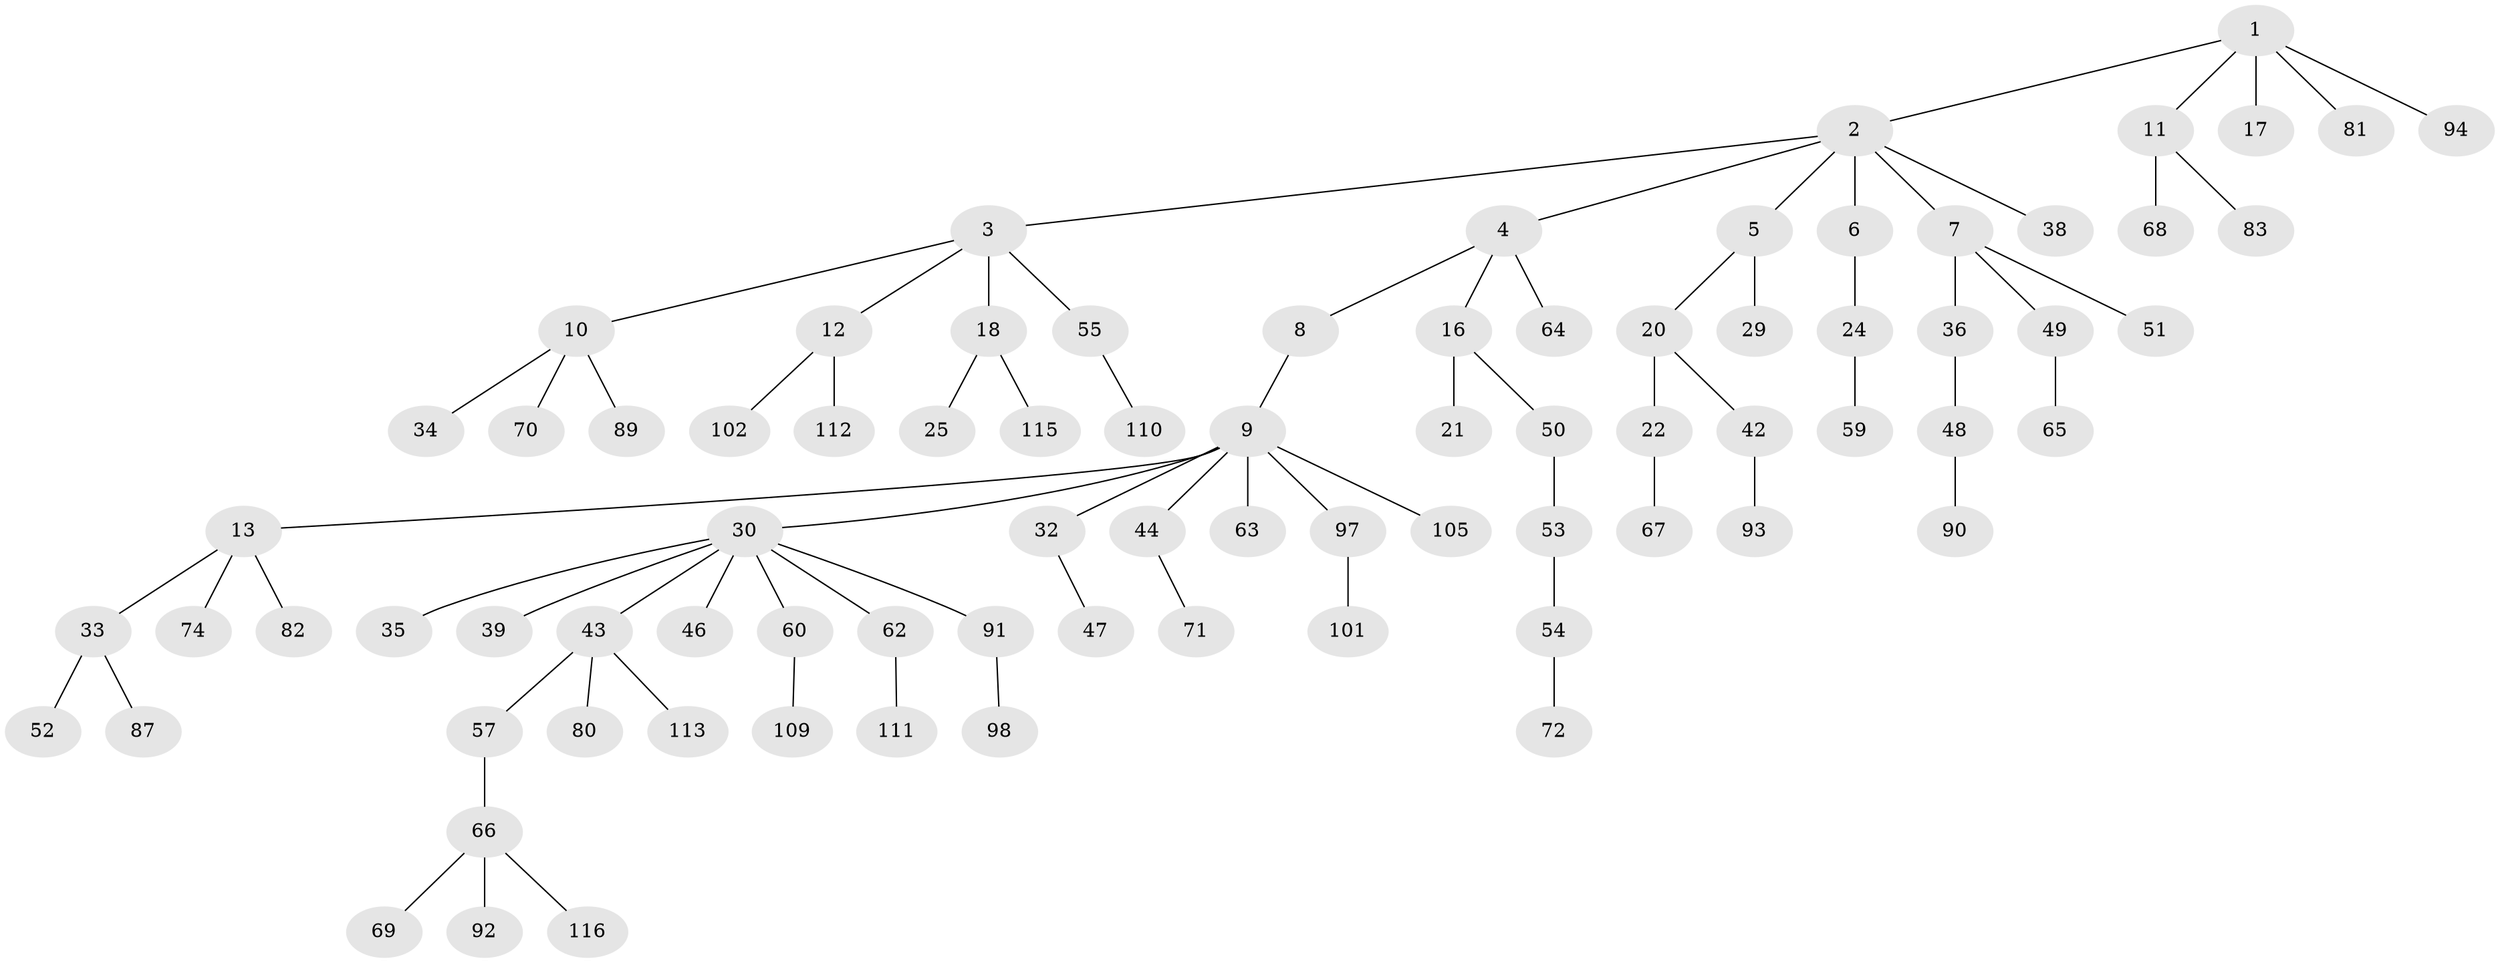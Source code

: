 // Generated by graph-tools (version 1.1) at 2025/24/03/03/25 07:24:09]
// undirected, 81 vertices, 80 edges
graph export_dot {
graph [start="1"]
  node [color=gray90,style=filled];
  1 [super="+84"];
  2;
  3;
  4 [super="+14"];
  5 [super="+15"];
  6 [super="+107"];
  7 [super="+31"];
  8;
  9 [super="+19"];
  10 [super="+23"];
  11 [super="+26"];
  12 [super="+96"];
  13 [super="+28"];
  16 [super="+40"];
  17 [super="+45"];
  18 [super="+79"];
  20 [super="+41"];
  21 [super="+73"];
  22 [super="+27"];
  24 [super="+108"];
  25;
  29;
  30 [super="+37"];
  32;
  33 [super="+76"];
  34 [super="+56"];
  35 [super="+61"];
  36;
  38 [super="+78"];
  39;
  42 [super="+58"];
  43 [super="+85"];
  44;
  46;
  47;
  48 [super="+77"];
  49 [super="+99"];
  50 [super="+104"];
  51;
  52;
  53 [super="+75"];
  54 [super="+114"];
  55 [super="+88"];
  57;
  59;
  60;
  62;
  63;
  64;
  65;
  66 [super="+103"];
  67;
  68;
  69 [super="+100"];
  70;
  71 [super="+86"];
  72;
  74;
  80;
  81;
  82 [super="+95"];
  83;
  87 [super="+106"];
  89;
  90;
  91;
  92;
  93;
  94;
  97;
  98;
  101;
  102;
  105;
  109;
  110;
  111;
  112;
  113;
  115;
  116;
  1 -- 2;
  1 -- 11;
  1 -- 17;
  1 -- 81;
  1 -- 94;
  2 -- 3;
  2 -- 4;
  2 -- 5;
  2 -- 6;
  2 -- 7;
  2 -- 38;
  3 -- 10;
  3 -- 12;
  3 -- 18;
  3 -- 55;
  4 -- 8;
  4 -- 16;
  4 -- 64;
  5 -- 29;
  5 -- 20;
  6 -- 24;
  7 -- 49;
  7 -- 51;
  7 -- 36;
  8 -- 9;
  9 -- 13;
  9 -- 44;
  9 -- 63;
  9 -- 32;
  9 -- 97;
  9 -- 105;
  9 -- 30;
  10 -- 89;
  10 -- 34;
  10 -- 70;
  11 -- 68;
  11 -- 83;
  12 -- 112;
  12 -- 102;
  13 -- 33;
  13 -- 82;
  13 -- 74;
  16 -- 21;
  16 -- 50;
  18 -- 25;
  18 -- 115;
  20 -- 22;
  20 -- 42;
  22 -- 67;
  24 -- 59;
  30 -- 35;
  30 -- 39;
  30 -- 60;
  30 -- 62;
  30 -- 46;
  30 -- 43;
  30 -- 91;
  32 -- 47;
  33 -- 52;
  33 -- 87;
  36 -- 48;
  42 -- 93;
  43 -- 57;
  43 -- 80;
  43 -- 113;
  44 -- 71;
  48 -- 90;
  49 -- 65;
  50 -- 53;
  53 -- 54;
  54 -- 72;
  55 -- 110;
  57 -- 66;
  60 -- 109;
  62 -- 111;
  66 -- 69;
  66 -- 92;
  66 -- 116;
  91 -- 98;
  97 -- 101;
}
